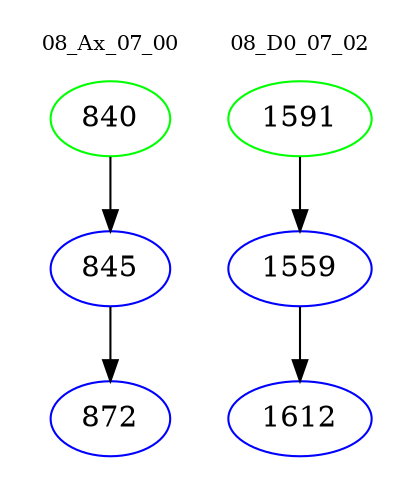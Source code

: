 digraph{
subgraph cluster_0 {
color = white
label = "08_Ax_07_00";
fontsize=10;
T0_840 [label="840", color="green"]
T0_840 -> T0_845 [color="black"]
T0_845 [label="845", color="blue"]
T0_845 -> T0_872 [color="black"]
T0_872 [label="872", color="blue"]
}
subgraph cluster_1 {
color = white
label = "08_D0_07_02";
fontsize=10;
T1_1591 [label="1591", color="green"]
T1_1591 -> T1_1559 [color="black"]
T1_1559 [label="1559", color="blue"]
T1_1559 -> T1_1612 [color="black"]
T1_1612 [label="1612", color="blue"]
}
}
